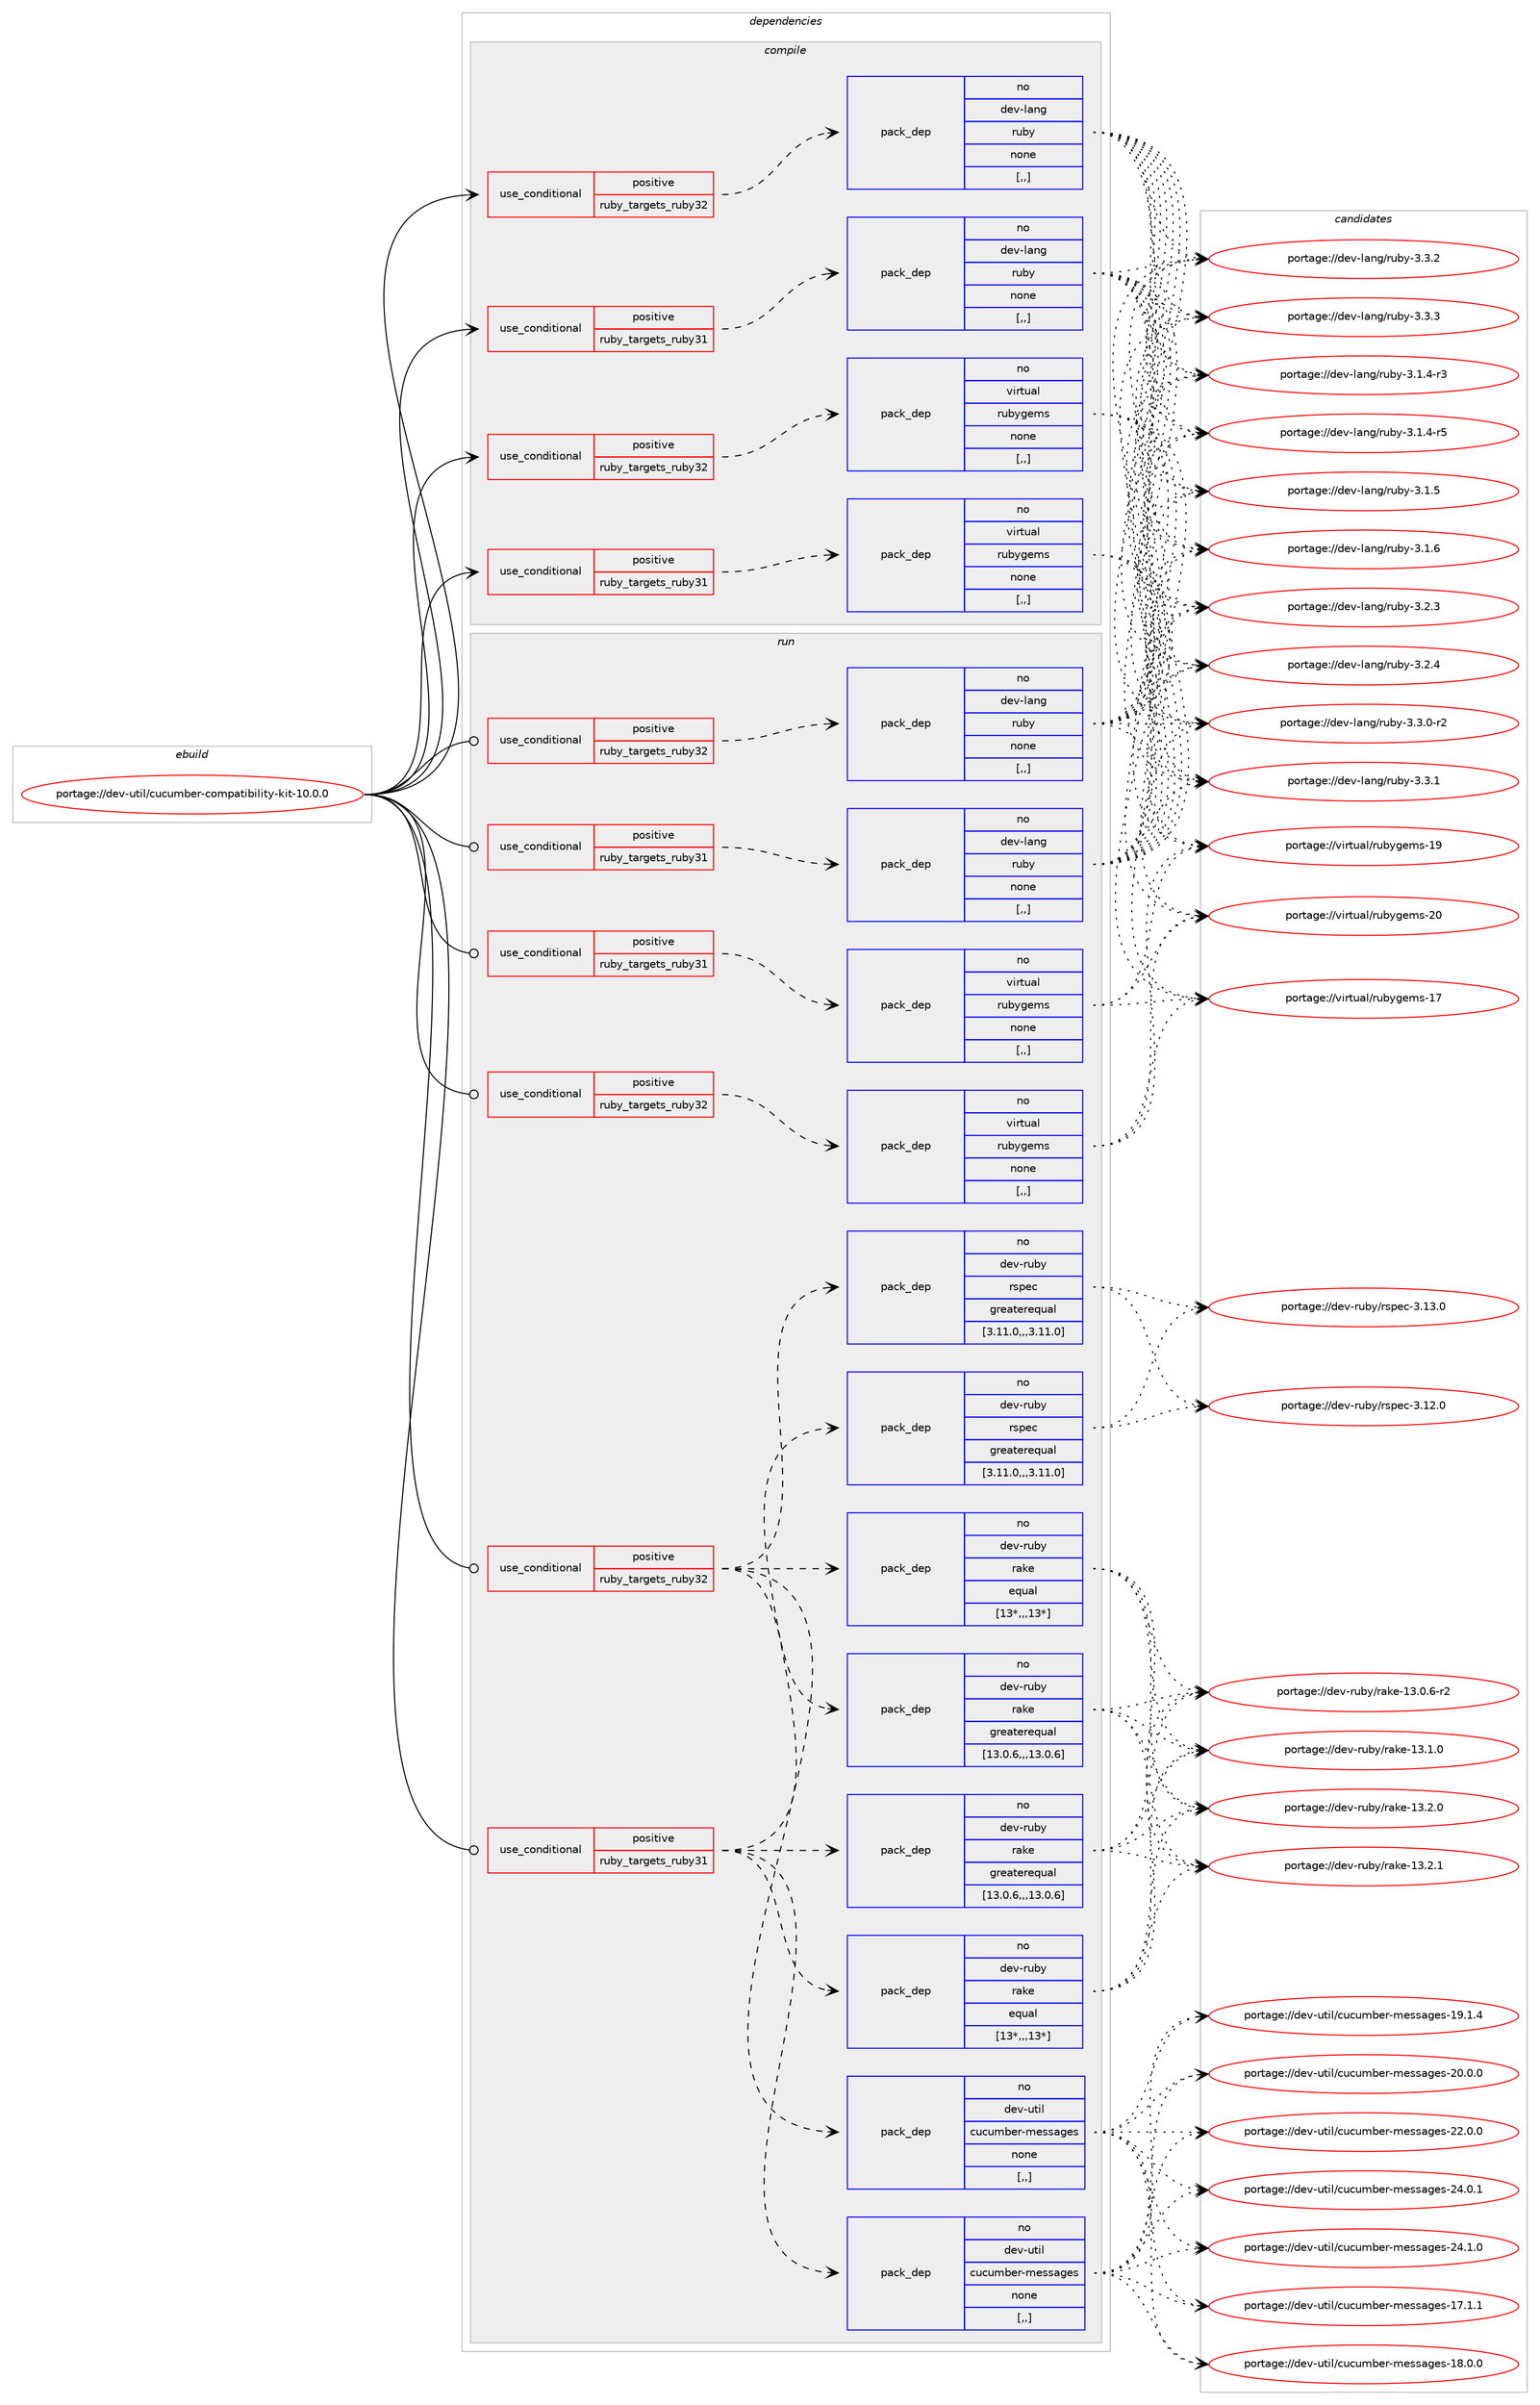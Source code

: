 digraph prolog {

# *************
# Graph options
# *************

newrank=true;
concentrate=true;
compound=true;
graph [rankdir=LR,fontname=Helvetica,fontsize=10,ranksep=1.5];#, ranksep=2.5, nodesep=0.2];
edge  [arrowhead=vee];
node  [fontname=Helvetica,fontsize=10];

# **********
# The ebuild
# **********

subgraph cluster_leftcol {
color=gray;
rank=same;
label=<<i>ebuild</i>>;
id [label="portage://dev-util/cucumber-compatibility-kit-10.0.0", color=red, width=4, href="../dev-util/cucumber-compatibility-kit-10.0.0.svg"];
}

# ****************
# The dependencies
# ****************

subgraph cluster_midcol {
color=gray;
label=<<i>dependencies</i>>;
subgraph cluster_compile {
fillcolor="#eeeeee";
style=filled;
label=<<i>compile</i>>;
subgraph cond58353 {
dependency208482 [label=<<TABLE BORDER="0" CELLBORDER="1" CELLSPACING="0" CELLPADDING="4"><TR><TD ROWSPAN="3" CELLPADDING="10">use_conditional</TD></TR><TR><TD>positive</TD></TR><TR><TD>ruby_targets_ruby31</TD></TR></TABLE>>, shape=none, color=red];
subgraph pack148743 {
dependency208483 [label=<<TABLE BORDER="0" CELLBORDER="1" CELLSPACING="0" CELLPADDING="4" WIDTH="220"><TR><TD ROWSPAN="6" CELLPADDING="30">pack_dep</TD></TR><TR><TD WIDTH="110">no</TD></TR><TR><TD>dev-lang</TD></TR><TR><TD>ruby</TD></TR><TR><TD>none</TD></TR><TR><TD>[,,]</TD></TR></TABLE>>, shape=none, color=blue];
}
dependency208482:e -> dependency208483:w [weight=20,style="dashed",arrowhead="vee"];
}
id:e -> dependency208482:w [weight=20,style="solid",arrowhead="vee"];
subgraph cond58354 {
dependency208484 [label=<<TABLE BORDER="0" CELLBORDER="1" CELLSPACING="0" CELLPADDING="4"><TR><TD ROWSPAN="3" CELLPADDING="10">use_conditional</TD></TR><TR><TD>positive</TD></TR><TR><TD>ruby_targets_ruby31</TD></TR></TABLE>>, shape=none, color=red];
subgraph pack148744 {
dependency208485 [label=<<TABLE BORDER="0" CELLBORDER="1" CELLSPACING="0" CELLPADDING="4" WIDTH="220"><TR><TD ROWSPAN="6" CELLPADDING="30">pack_dep</TD></TR><TR><TD WIDTH="110">no</TD></TR><TR><TD>virtual</TD></TR><TR><TD>rubygems</TD></TR><TR><TD>none</TD></TR><TR><TD>[,,]</TD></TR></TABLE>>, shape=none, color=blue];
}
dependency208484:e -> dependency208485:w [weight=20,style="dashed",arrowhead="vee"];
}
id:e -> dependency208484:w [weight=20,style="solid",arrowhead="vee"];
subgraph cond58355 {
dependency208486 [label=<<TABLE BORDER="0" CELLBORDER="1" CELLSPACING="0" CELLPADDING="4"><TR><TD ROWSPAN="3" CELLPADDING="10">use_conditional</TD></TR><TR><TD>positive</TD></TR><TR><TD>ruby_targets_ruby32</TD></TR></TABLE>>, shape=none, color=red];
subgraph pack148745 {
dependency208487 [label=<<TABLE BORDER="0" CELLBORDER="1" CELLSPACING="0" CELLPADDING="4" WIDTH="220"><TR><TD ROWSPAN="6" CELLPADDING="30">pack_dep</TD></TR><TR><TD WIDTH="110">no</TD></TR><TR><TD>dev-lang</TD></TR><TR><TD>ruby</TD></TR><TR><TD>none</TD></TR><TR><TD>[,,]</TD></TR></TABLE>>, shape=none, color=blue];
}
dependency208486:e -> dependency208487:w [weight=20,style="dashed",arrowhead="vee"];
}
id:e -> dependency208486:w [weight=20,style="solid",arrowhead="vee"];
subgraph cond58356 {
dependency208488 [label=<<TABLE BORDER="0" CELLBORDER="1" CELLSPACING="0" CELLPADDING="4"><TR><TD ROWSPAN="3" CELLPADDING="10">use_conditional</TD></TR><TR><TD>positive</TD></TR><TR><TD>ruby_targets_ruby32</TD></TR></TABLE>>, shape=none, color=red];
subgraph pack148746 {
dependency208489 [label=<<TABLE BORDER="0" CELLBORDER="1" CELLSPACING="0" CELLPADDING="4" WIDTH="220"><TR><TD ROWSPAN="6" CELLPADDING="30">pack_dep</TD></TR><TR><TD WIDTH="110">no</TD></TR><TR><TD>virtual</TD></TR><TR><TD>rubygems</TD></TR><TR><TD>none</TD></TR><TR><TD>[,,]</TD></TR></TABLE>>, shape=none, color=blue];
}
dependency208488:e -> dependency208489:w [weight=20,style="dashed",arrowhead="vee"];
}
id:e -> dependency208488:w [weight=20,style="solid",arrowhead="vee"];
}
subgraph cluster_compileandrun {
fillcolor="#eeeeee";
style=filled;
label=<<i>compile and run</i>>;
}
subgraph cluster_run {
fillcolor="#eeeeee";
style=filled;
label=<<i>run</i>>;
subgraph cond58357 {
dependency208490 [label=<<TABLE BORDER="0" CELLBORDER="1" CELLSPACING="0" CELLPADDING="4"><TR><TD ROWSPAN="3" CELLPADDING="10">use_conditional</TD></TR><TR><TD>positive</TD></TR><TR><TD>ruby_targets_ruby31</TD></TR></TABLE>>, shape=none, color=red];
subgraph pack148747 {
dependency208491 [label=<<TABLE BORDER="0" CELLBORDER="1" CELLSPACING="0" CELLPADDING="4" WIDTH="220"><TR><TD ROWSPAN="6" CELLPADDING="30">pack_dep</TD></TR><TR><TD WIDTH="110">no</TD></TR><TR><TD>dev-lang</TD></TR><TR><TD>ruby</TD></TR><TR><TD>none</TD></TR><TR><TD>[,,]</TD></TR></TABLE>>, shape=none, color=blue];
}
dependency208490:e -> dependency208491:w [weight=20,style="dashed",arrowhead="vee"];
}
id:e -> dependency208490:w [weight=20,style="solid",arrowhead="odot"];
subgraph cond58358 {
dependency208492 [label=<<TABLE BORDER="0" CELLBORDER="1" CELLSPACING="0" CELLPADDING="4"><TR><TD ROWSPAN="3" CELLPADDING="10">use_conditional</TD></TR><TR><TD>positive</TD></TR><TR><TD>ruby_targets_ruby31</TD></TR></TABLE>>, shape=none, color=red];
subgraph pack148748 {
dependency208493 [label=<<TABLE BORDER="0" CELLBORDER="1" CELLSPACING="0" CELLPADDING="4" WIDTH="220"><TR><TD ROWSPAN="6" CELLPADDING="30">pack_dep</TD></TR><TR><TD WIDTH="110">no</TD></TR><TR><TD>dev-util</TD></TR><TR><TD>cucumber-messages</TD></TR><TR><TD>none</TD></TR><TR><TD>[,,]</TD></TR></TABLE>>, shape=none, color=blue];
}
dependency208492:e -> dependency208493:w [weight=20,style="dashed",arrowhead="vee"];
subgraph pack148749 {
dependency208494 [label=<<TABLE BORDER="0" CELLBORDER="1" CELLSPACING="0" CELLPADDING="4" WIDTH="220"><TR><TD ROWSPAN="6" CELLPADDING="30">pack_dep</TD></TR><TR><TD WIDTH="110">no</TD></TR><TR><TD>dev-ruby</TD></TR><TR><TD>rake</TD></TR><TR><TD>greaterequal</TD></TR><TR><TD>[13.0.6,,,13.0.6]</TD></TR></TABLE>>, shape=none, color=blue];
}
dependency208492:e -> dependency208494:w [weight=20,style="dashed",arrowhead="vee"];
subgraph pack148750 {
dependency208495 [label=<<TABLE BORDER="0" CELLBORDER="1" CELLSPACING="0" CELLPADDING="4" WIDTH="220"><TR><TD ROWSPAN="6" CELLPADDING="30">pack_dep</TD></TR><TR><TD WIDTH="110">no</TD></TR><TR><TD>dev-ruby</TD></TR><TR><TD>rake</TD></TR><TR><TD>equal</TD></TR><TR><TD>[13*,,,13*]</TD></TR></TABLE>>, shape=none, color=blue];
}
dependency208492:e -> dependency208495:w [weight=20,style="dashed",arrowhead="vee"];
subgraph pack148751 {
dependency208496 [label=<<TABLE BORDER="0" CELLBORDER="1" CELLSPACING="0" CELLPADDING="4" WIDTH="220"><TR><TD ROWSPAN="6" CELLPADDING="30">pack_dep</TD></TR><TR><TD WIDTH="110">no</TD></TR><TR><TD>dev-ruby</TD></TR><TR><TD>rspec</TD></TR><TR><TD>greaterequal</TD></TR><TR><TD>[3.11.0,,,3.11.0]</TD></TR></TABLE>>, shape=none, color=blue];
}
dependency208492:e -> dependency208496:w [weight=20,style="dashed",arrowhead="vee"];
}
id:e -> dependency208492:w [weight=20,style="solid",arrowhead="odot"];
subgraph cond58359 {
dependency208497 [label=<<TABLE BORDER="0" CELLBORDER="1" CELLSPACING="0" CELLPADDING="4"><TR><TD ROWSPAN="3" CELLPADDING="10">use_conditional</TD></TR><TR><TD>positive</TD></TR><TR><TD>ruby_targets_ruby31</TD></TR></TABLE>>, shape=none, color=red];
subgraph pack148752 {
dependency208498 [label=<<TABLE BORDER="0" CELLBORDER="1" CELLSPACING="0" CELLPADDING="4" WIDTH="220"><TR><TD ROWSPAN="6" CELLPADDING="30">pack_dep</TD></TR><TR><TD WIDTH="110">no</TD></TR><TR><TD>virtual</TD></TR><TR><TD>rubygems</TD></TR><TR><TD>none</TD></TR><TR><TD>[,,]</TD></TR></TABLE>>, shape=none, color=blue];
}
dependency208497:e -> dependency208498:w [weight=20,style="dashed",arrowhead="vee"];
}
id:e -> dependency208497:w [weight=20,style="solid",arrowhead="odot"];
subgraph cond58360 {
dependency208499 [label=<<TABLE BORDER="0" CELLBORDER="1" CELLSPACING="0" CELLPADDING="4"><TR><TD ROWSPAN="3" CELLPADDING="10">use_conditional</TD></TR><TR><TD>positive</TD></TR><TR><TD>ruby_targets_ruby32</TD></TR></TABLE>>, shape=none, color=red];
subgraph pack148753 {
dependency208500 [label=<<TABLE BORDER="0" CELLBORDER="1" CELLSPACING="0" CELLPADDING="4" WIDTH="220"><TR><TD ROWSPAN="6" CELLPADDING="30">pack_dep</TD></TR><TR><TD WIDTH="110">no</TD></TR><TR><TD>dev-lang</TD></TR><TR><TD>ruby</TD></TR><TR><TD>none</TD></TR><TR><TD>[,,]</TD></TR></TABLE>>, shape=none, color=blue];
}
dependency208499:e -> dependency208500:w [weight=20,style="dashed",arrowhead="vee"];
}
id:e -> dependency208499:w [weight=20,style="solid",arrowhead="odot"];
subgraph cond58361 {
dependency208501 [label=<<TABLE BORDER="0" CELLBORDER="1" CELLSPACING="0" CELLPADDING="4"><TR><TD ROWSPAN="3" CELLPADDING="10">use_conditional</TD></TR><TR><TD>positive</TD></TR><TR><TD>ruby_targets_ruby32</TD></TR></TABLE>>, shape=none, color=red];
subgraph pack148754 {
dependency208502 [label=<<TABLE BORDER="0" CELLBORDER="1" CELLSPACING="0" CELLPADDING="4" WIDTH="220"><TR><TD ROWSPAN="6" CELLPADDING="30">pack_dep</TD></TR><TR><TD WIDTH="110">no</TD></TR><TR><TD>dev-util</TD></TR><TR><TD>cucumber-messages</TD></TR><TR><TD>none</TD></TR><TR><TD>[,,]</TD></TR></TABLE>>, shape=none, color=blue];
}
dependency208501:e -> dependency208502:w [weight=20,style="dashed",arrowhead="vee"];
subgraph pack148755 {
dependency208503 [label=<<TABLE BORDER="0" CELLBORDER="1" CELLSPACING="0" CELLPADDING="4" WIDTH="220"><TR><TD ROWSPAN="6" CELLPADDING="30">pack_dep</TD></TR><TR><TD WIDTH="110">no</TD></TR><TR><TD>dev-ruby</TD></TR><TR><TD>rake</TD></TR><TR><TD>greaterequal</TD></TR><TR><TD>[13.0.6,,,13.0.6]</TD></TR></TABLE>>, shape=none, color=blue];
}
dependency208501:e -> dependency208503:w [weight=20,style="dashed",arrowhead="vee"];
subgraph pack148756 {
dependency208504 [label=<<TABLE BORDER="0" CELLBORDER="1" CELLSPACING="0" CELLPADDING="4" WIDTH="220"><TR><TD ROWSPAN="6" CELLPADDING="30">pack_dep</TD></TR><TR><TD WIDTH="110">no</TD></TR><TR><TD>dev-ruby</TD></TR><TR><TD>rake</TD></TR><TR><TD>equal</TD></TR><TR><TD>[13*,,,13*]</TD></TR></TABLE>>, shape=none, color=blue];
}
dependency208501:e -> dependency208504:w [weight=20,style="dashed",arrowhead="vee"];
subgraph pack148757 {
dependency208505 [label=<<TABLE BORDER="0" CELLBORDER="1" CELLSPACING="0" CELLPADDING="4" WIDTH="220"><TR><TD ROWSPAN="6" CELLPADDING="30">pack_dep</TD></TR><TR><TD WIDTH="110">no</TD></TR><TR><TD>dev-ruby</TD></TR><TR><TD>rspec</TD></TR><TR><TD>greaterequal</TD></TR><TR><TD>[3.11.0,,,3.11.0]</TD></TR></TABLE>>, shape=none, color=blue];
}
dependency208501:e -> dependency208505:w [weight=20,style="dashed",arrowhead="vee"];
}
id:e -> dependency208501:w [weight=20,style="solid",arrowhead="odot"];
subgraph cond58362 {
dependency208506 [label=<<TABLE BORDER="0" CELLBORDER="1" CELLSPACING="0" CELLPADDING="4"><TR><TD ROWSPAN="3" CELLPADDING="10">use_conditional</TD></TR><TR><TD>positive</TD></TR><TR><TD>ruby_targets_ruby32</TD></TR></TABLE>>, shape=none, color=red];
subgraph pack148758 {
dependency208507 [label=<<TABLE BORDER="0" CELLBORDER="1" CELLSPACING="0" CELLPADDING="4" WIDTH="220"><TR><TD ROWSPAN="6" CELLPADDING="30">pack_dep</TD></TR><TR><TD WIDTH="110">no</TD></TR><TR><TD>virtual</TD></TR><TR><TD>rubygems</TD></TR><TR><TD>none</TD></TR><TR><TD>[,,]</TD></TR></TABLE>>, shape=none, color=blue];
}
dependency208506:e -> dependency208507:w [weight=20,style="dashed",arrowhead="vee"];
}
id:e -> dependency208506:w [weight=20,style="solid",arrowhead="odot"];
}
}

# **************
# The candidates
# **************

subgraph cluster_choices {
rank=same;
color=gray;
label=<<i>candidates</i>>;

subgraph choice148743 {
color=black;
nodesep=1;
choice100101118451089711010347114117981214551464946524511451 [label="portage://dev-lang/ruby-3.1.4-r3", color=red, width=4,href="../dev-lang/ruby-3.1.4-r3.svg"];
choice100101118451089711010347114117981214551464946524511453 [label="portage://dev-lang/ruby-3.1.4-r5", color=red, width=4,href="../dev-lang/ruby-3.1.4-r5.svg"];
choice10010111845108971101034711411798121455146494653 [label="portage://dev-lang/ruby-3.1.5", color=red, width=4,href="../dev-lang/ruby-3.1.5.svg"];
choice10010111845108971101034711411798121455146494654 [label="portage://dev-lang/ruby-3.1.6", color=red, width=4,href="../dev-lang/ruby-3.1.6.svg"];
choice10010111845108971101034711411798121455146504651 [label="portage://dev-lang/ruby-3.2.3", color=red, width=4,href="../dev-lang/ruby-3.2.3.svg"];
choice10010111845108971101034711411798121455146504652 [label="portage://dev-lang/ruby-3.2.4", color=red, width=4,href="../dev-lang/ruby-3.2.4.svg"];
choice100101118451089711010347114117981214551465146484511450 [label="portage://dev-lang/ruby-3.3.0-r2", color=red, width=4,href="../dev-lang/ruby-3.3.0-r2.svg"];
choice10010111845108971101034711411798121455146514649 [label="portage://dev-lang/ruby-3.3.1", color=red, width=4,href="../dev-lang/ruby-3.3.1.svg"];
choice10010111845108971101034711411798121455146514650 [label="portage://dev-lang/ruby-3.3.2", color=red, width=4,href="../dev-lang/ruby-3.3.2.svg"];
choice10010111845108971101034711411798121455146514651 [label="portage://dev-lang/ruby-3.3.3", color=red, width=4,href="../dev-lang/ruby-3.3.3.svg"];
dependency208483:e -> choice100101118451089711010347114117981214551464946524511451:w [style=dotted,weight="100"];
dependency208483:e -> choice100101118451089711010347114117981214551464946524511453:w [style=dotted,weight="100"];
dependency208483:e -> choice10010111845108971101034711411798121455146494653:w [style=dotted,weight="100"];
dependency208483:e -> choice10010111845108971101034711411798121455146494654:w [style=dotted,weight="100"];
dependency208483:e -> choice10010111845108971101034711411798121455146504651:w [style=dotted,weight="100"];
dependency208483:e -> choice10010111845108971101034711411798121455146504652:w [style=dotted,weight="100"];
dependency208483:e -> choice100101118451089711010347114117981214551465146484511450:w [style=dotted,weight="100"];
dependency208483:e -> choice10010111845108971101034711411798121455146514649:w [style=dotted,weight="100"];
dependency208483:e -> choice10010111845108971101034711411798121455146514650:w [style=dotted,weight="100"];
dependency208483:e -> choice10010111845108971101034711411798121455146514651:w [style=dotted,weight="100"];
}
subgraph choice148744 {
color=black;
nodesep=1;
choice118105114116117971084711411798121103101109115454955 [label="portage://virtual/rubygems-17", color=red, width=4,href="../virtual/rubygems-17.svg"];
choice118105114116117971084711411798121103101109115454957 [label="portage://virtual/rubygems-19", color=red, width=4,href="../virtual/rubygems-19.svg"];
choice118105114116117971084711411798121103101109115455048 [label="portage://virtual/rubygems-20", color=red, width=4,href="../virtual/rubygems-20.svg"];
dependency208485:e -> choice118105114116117971084711411798121103101109115454955:w [style=dotted,weight="100"];
dependency208485:e -> choice118105114116117971084711411798121103101109115454957:w [style=dotted,weight="100"];
dependency208485:e -> choice118105114116117971084711411798121103101109115455048:w [style=dotted,weight="100"];
}
subgraph choice148745 {
color=black;
nodesep=1;
choice100101118451089711010347114117981214551464946524511451 [label="portage://dev-lang/ruby-3.1.4-r3", color=red, width=4,href="../dev-lang/ruby-3.1.4-r3.svg"];
choice100101118451089711010347114117981214551464946524511453 [label="portage://dev-lang/ruby-3.1.4-r5", color=red, width=4,href="../dev-lang/ruby-3.1.4-r5.svg"];
choice10010111845108971101034711411798121455146494653 [label="portage://dev-lang/ruby-3.1.5", color=red, width=4,href="../dev-lang/ruby-3.1.5.svg"];
choice10010111845108971101034711411798121455146494654 [label="portage://dev-lang/ruby-3.1.6", color=red, width=4,href="../dev-lang/ruby-3.1.6.svg"];
choice10010111845108971101034711411798121455146504651 [label="portage://dev-lang/ruby-3.2.3", color=red, width=4,href="../dev-lang/ruby-3.2.3.svg"];
choice10010111845108971101034711411798121455146504652 [label="portage://dev-lang/ruby-3.2.4", color=red, width=4,href="../dev-lang/ruby-3.2.4.svg"];
choice100101118451089711010347114117981214551465146484511450 [label="portage://dev-lang/ruby-3.3.0-r2", color=red, width=4,href="../dev-lang/ruby-3.3.0-r2.svg"];
choice10010111845108971101034711411798121455146514649 [label="portage://dev-lang/ruby-3.3.1", color=red, width=4,href="../dev-lang/ruby-3.3.1.svg"];
choice10010111845108971101034711411798121455146514650 [label="portage://dev-lang/ruby-3.3.2", color=red, width=4,href="../dev-lang/ruby-3.3.2.svg"];
choice10010111845108971101034711411798121455146514651 [label="portage://dev-lang/ruby-3.3.3", color=red, width=4,href="../dev-lang/ruby-3.3.3.svg"];
dependency208487:e -> choice100101118451089711010347114117981214551464946524511451:w [style=dotted,weight="100"];
dependency208487:e -> choice100101118451089711010347114117981214551464946524511453:w [style=dotted,weight="100"];
dependency208487:e -> choice10010111845108971101034711411798121455146494653:w [style=dotted,weight="100"];
dependency208487:e -> choice10010111845108971101034711411798121455146494654:w [style=dotted,weight="100"];
dependency208487:e -> choice10010111845108971101034711411798121455146504651:w [style=dotted,weight="100"];
dependency208487:e -> choice10010111845108971101034711411798121455146504652:w [style=dotted,weight="100"];
dependency208487:e -> choice100101118451089711010347114117981214551465146484511450:w [style=dotted,weight="100"];
dependency208487:e -> choice10010111845108971101034711411798121455146514649:w [style=dotted,weight="100"];
dependency208487:e -> choice10010111845108971101034711411798121455146514650:w [style=dotted,weight="100"];
dependency208487:e -> choice10010111845108971101034711411798121455146514651:w [style=dotted,weight="100"];
}
subgraph choice148746 {
color=black;
nodesep=1;
choice118105114116117971084711411798121103101109115454955 [label="portage://virtual/rubygems-17", color=red, width=4,href="../virtual/rubygems-17.svg"];
choice118105114116117971084711411798121103101109115454957 [label="portage://virtual/rubygems-19", color=red, width=4,href="../virtual/rubygems-19.svg"];
choice118105114116117971084711411798121103101109115455048 [label="portage://virtual/rubygems-20", color=red, width=4,href="../virtual/rubygems-20.svg"];
dependency208489:e -> choice118105114116117971084711411798121103101109115454955:w [style=dotted,weight="100"];
dependency208489:e -> choice118105114116117971084711411798121103101109115454957:w [style=dotted,weight="100"];
dependency208489:e -> choice118105114116117971084711411798121103101109115455048:w [style=dotted,weight="100"];
}
subgraph choice148747 {
color=black;
nodesep=1;
choice100101118451089711010347114117981214551464946524511451 [label="portage://dev-lang/ruby-3.1.4-r3", color=red, width=4,href="../dev-lang/ruby-3.1.4-r3.svg"];
choice100101118451089711010347114117981214551464946524511453 [label="portage://dev-lang/ruby-3.1.4-r5", color=red, width=4,href="../dev-lang/ruby-3.1.4-r5.svg"];
choice10010111845108971101034711411798121455146494653 [label="portage://dev-lang/ruby-3.1.5", color=red, width=4,href="../dev-lang/ruby-3.1.5.svg"];
choice10010111845108971101034711411798121455146494654 [label="portage://dev-lang/ruby-3.1.6", color=red, width=4,href="../dev-lang/ruby-3.1.6.svg"];
choice10010111845108971101034711411798121455146504651 [label="portage://dev-lang/ruby-3.2.3", color=red, width=4,href="../dev-lang/ruby-3.2.3.svg"];
choice10010111845108971101034711411798121455146504652 [label="portage://dev-lang/ruby-3.2.4", color=red, width=4,href="../dev-lang/ruby-3.2.4.svg"];
choice100101118451089711010347114117981214551465146484511450 [label="portage://dev-lang/ruby-3.3.0-r2", color=red, width=4,href="../dev-lang/ruby-3.3.0-r2.svg"];
choice10010111845108971101034711411798121455146514649 [label="portage://dev-lang/ruby-3.3.1", color=red, width=4,href="../dev-lang/ruby-3.3.1.svg"];
choice10010111845108971101034711411798121455146514650 [label="portage://dev-lang/ruby-3.3.2", color=red, width=4,href="../dev-lang/ruby-3.3.2.svg"];
choice10010111845108971101034711411798121455146514651 [label="portage://dev-lang/ruby-3.3.3", color=red, width=4,href="../dev-lang/ruby-3.3.3.svg"];
dependency208491:e -> choice100101118451089711010347114117981214551464946524511451:w [style=dotted,weight="100"];
dependency208491:e -> choice100101118451089711010347114117981214551464946524511453:w [style=dotted,weight="100"];
dependency208491:e -> choice10010111845108971101034711411798121455146494653:w [style=dotted,weight="100"];
dependency208491:e -> choice10010111845108971101034711411798121455146494654:w [style=dotted,weight="100"];
dependency208491:e -> choice10010111845108971101034711411798121455146504651:w [style=dotted,weight="100"];
dependency208491:e -> choice10010111845108971101034711411798121455146504652:w [style=dotted,weight="100"];
dependency208491:e -> choice100101118451089711010347114117981214551465146484511450:w [style=dotted,weight="100"];
dependency208491:e -> choice10010111845108971101034711411798121455146514649:w [style=dotted,weight="100"];
dependency208491:e -> choice10010111845108971101034711411798121455146514650:w [style=dotted,weight="100"];
dependency208491:e -> choice10010111845108971101034711411798121455146514651:w [style=dotted,weight="100"];
}
subgraph choice148748 {
color=black;
nodesep=1;
choice1001011184511711610510847991179911710998101114451091011151159710310111545495546494649 [label="portage://dev-util/cucumber-messages-17.1.1", color=red, width=4,href="../dev-util/cucumber-messages-17.1.1.svg"];
choice1001011184511711610510847991179911710998101114451091011151159710310111545495646484648 [label="portage://dev-util/cucumber-messages-18.0.0", color=red, width=4,href="../dev-util/cucumber-messages-18.0.0.svg"];
choice1001011184511711610510847991179911710998101114451091011151159710310111545495746494652 [label="portage://dev-util/cucumber-messages-19.1.4", color=red, width=4,href="../dev-util/cucumber-messages-19.1.4.svg"];
choice1001011184511711610510847991179911710998101114451091011151159710310111545504846484648 [label="portage://dev-util/cucumber-messages-20.0.0", color=red, width=4,href="../dev-util/cucumber-messages-20.0.0.svg"];
choice1001011184511711610510847991179911710998101114451091011151159710310111545505046484648 [label="portage://dev-util/cucumber-messages-22.0.0", color=red, width=4,href="../dev-util/cucumber-messages-22.0.0.svg"];
choice1001011184511711610510847991179911710998101114451091011151159710310111545505246484649 [label="portage://dev-util/cucumber-messages-24.0.1", color=red, width=4,href="../dev-util/cucumber-messages-24.0.1.svg"];
choice1001011184511711610510847991179911710998101114451091011151159710310111545505246494648 [label="portage://dev-util/cucumber-messages-24.1.0", color=red, width=4,href="../dev-util/cucumber-messages-24.1.0.svg"];
dependency208493:e -> choice1001011184511711610510847991179911710998101114451091011151159710310111545495546494649:w [style=dotted,weight="100"];
dependency208493:e -> choice1001011184511711610510847991179911710998101114451091011151159710310111545495646484648:w [style=dotted,weight="100"];
dependency208493:e -> choice1001011184511711610510847991179911710998101114451091011151159710310111545495746494652:w [style=dotted,weight="100"];
dependency208493:e -> choice1001011184511711610510847991179911710998101114451091011151159710310111545504846484648:w [style=dotted,weight="100"];
dependency208493:e -> choice1001011184511711610510847991179911710998101114451091011151159710310111545505046484648:w [style=dotted,weight="100"];
dependency208493:e -> choice1001011184511711610510847991179911710998101114451091011151159710310111545505246484649:w [style=dotted,weight="100"];
dependency208493:e -> choice1001011184511711610510847991179911710998101114451091011151159710310111545505246494648:w [style=dotted,weight="100"];
}
subgraph choice148749 {
color=black;
nodesep=1;
choice10010111845114117981214711497107101454951464846544511450 [label="portage://dev-ruby/rake-13.0.6-r2", color=red, width=4,href="../dev-ruby/rake-13.0.6-r2.svg"];
choice1001011184511411798121471149710710145495146494648 [label="portage://dev-ruby/rake-13.1.0", color=red, width=4,href="../dev-ruby/rake-13.1.0.svg"];
choice1001011184511411798121471149710710145495146504648 [label="portage://dev-ruby/rake-13.2.0", color=red, width=4,href="../dev-ruby/rake-13.2.0.svg"];
choice1001011184511411798121471149710710145495146504649 [label="portage://dev-ruby/rake-13.2.1", color=red, width=4,href="../dev-ruby/rake-13.2.1.svg"];
dependency208494:e -> choice10010111845114117981214711497107101454951464846544511450:w [style=dotted,weight="100"];
dependency208494:e -> choice1001011184511411798121471149710710145495146494648:w [style=dotted,weight="100"];
dependency208494:e -> choice1001011184511411798121471149710710145495146504648:w [style=dotted,weight="100"];
dependency208494:e -> choice1001011184511411798121471149710710145495146504649:w [style=dotted,weight="100"];
}
subgraph choice148750 {
color=black;
nodesep=1;
choice10010111845114117981214711497107101454951464846544511450 [label="portage://dev-ruby/rake-13.0.6-r2", color=red, width=4,href="../dev-ruby/rake-13.0.6-r2.svg"];
choice1001011184511411798121471149710710145495146494648 [label="portage://dev-ruby/rake-13.1.0", color=red, width=4,href="../dev-ruby/rake-13.1.0.svg"];
choice1001011184511411798121471149710710145495146504648 [label="portage://dev-ruby/rake-13.2.0", color=red, width=4,href="../dev-ruby/rake-13.2.0.svg"];
choice1001011184511411798121471149710710145495146504649 [label="portage://dev-ruby/rake-13.2.1", color=red, width=4,href="../dev-ruby/rake-13.2.1.svg"];
dependency208495:e -> choice10010111845114117981214711497107101454951464846544511450:w [style=dotted,weight="100"];
dependency208495:e -> choice1001011184511411798121471149710710145495146494648:w [style=dotted,weight="100"];
dependency208495:e -> choice1001011184511411798121471149710710145495146504648:w [style=dotted,weight="100"];
dependency208495:e -> choice1001011184511411798121471149710710145495146504649:w [style=dotted,weight="100"];
}
subgraph choice148751 {
color=black;
nodesep=1;
choice1001011184511411798121471141151121019945514649504648 [label="portage://dev-ruby/rspec-3.12.0", color=red, width=4,href="../dev-ruby/rspec-3.12.0.svg"];
choice1001011184511411798121471141151121019945514649514648 [label="portage://dev-ruby/rspec-3.13.0", color=red, width=4,href="../dev-ruby/rspec-3.13.0.svg"];
dependency208496:e -> choice1001011184511411798121471141151121019945514649504648:w [style=dotted,weight="100"];
dependency208496:e -> choice1001011184511411798121471141151121019945514649514648:w [style=dotted,weight="100"];
}
subgraph choice148752 {
color=black;
nodesep=1;
choice118105114116117971084711411798121103101109115454955 [label="portage://virtual/rubygems-17", color=red, width=4,href="../virtual/rubygems-17.svg"];
choice118105114116117971084711411798121103101109115454957 [label="portage://virtual/rubygems-19", color=red, width=4,href="../virtual/rubygems-19.svg"];
choice118105114116117971084711411798121103101109115455048 [label="portage://virtual/rubygems-20", color=red, width=4,href="../virtual/rubygems-20.svg"];
dependency208498:e -> choice118105114116117971084711411798121103101109115454955:w [style=dotted,weight="100"];
dependency208498:e -> choice118105114116117971084711411798121103101109115454957:w [style=dotted,weight="100"];
dependency208498:e -> choice118105114116117971084711411798121103101109115455048:w [style=dotted,weight="100"];
}
subgraph choice148753 {
color=black;
nodesep=1;
choice100101118451089711010347114117981214551464946524511451 [label="portage://dev-lang/ruby-3.1.4-r3", color=red, width=4,href="../dev-lang/ruby-3.1.4-r3.svg"];
choice100101118451089711010347114117981214551464946524511453 [label="portage://dev-lang/ruby-3.1.4-r5", color=red, width=4,href="../dev-lang/ruby-3.1.4-r5.svg"];
choice10010111845108971101034711411798121455146494653 [label="portage://dev-lang/ruby-3.1.5", color=red, width=4,href="../dev-lang/ruby-3.1.5.svg"];
choice10010111845108971101034711411798121455146494654 [label="portage://dev-lang/ruby-3.1.6", color=red, width=4,href="../dev-lang/ruby-3.1.6.svg"];
choice10010111845108971101034711411798121455146504651 [label="portage://dev-lang/ruby-3.2.3", color=red, width=4,href="../dev-lang/ruby-3.2.3.svg"];
choice10010111845108971101034711411798121455146504652 [label="portage://dev-lang/ruby-3.2.4", color=red, width=4,href="../dev-lang/ruby-3.2.4.svg"];
choice100101118451089711010347114117981214551465146484511450 [label="portage://dev-lang/ruby-3.3.0-r2", color=red, width=4,href="../dev-lang/ruby-3.3.0-r2.svg"];
choice10010111845108971101034711411798121455146514649 [label="portage://dev-lang/ruby-3.3.1", color=red, width=4,href="../dev-lang/ruby-3.3.1.svg"];
choice10010111845108971101034711411798121455146514650 [label="portage://dev-lang/ruby-3.3.2", color=red, width=4,href="../dev-lang/ruby-3.3.2.svg"];
choice10010111845108971101034711411798121455146514651 [label="portage://dev-lang/ruby-3.3.3", color=red, width=4,href="../dev-lang/ruby-3.3.3.svg"];
dependency208500:e -> choice100101118451089711010347114117981214551464946524511451:w [style=dotted,weight="100"];
dependency208500:e -> choice100101118451089711010347114117981214551464946524511453:w [style=dotted,weight="100"];
dependency208500:e -> choice10010111845108971101034711411798121455146494653:w [style=dotted,weight="100"];
dependency208500:e -> choice10010111845108971101034711411798121455146494654:w [style=dotted,weight="100"];
dependency208500:e -> choice10010111845108971101034711411798121455146504651:w [style=dotted,weight="100"];
dependency208500:e -> choice10010111845108971101034711411798121455146504652:w [style=dotted,weight="100"];
dependency208500:e -> choice100101118451089711010347114117981214551465146484511450:w [style=dotted,weight="100"];
dependency208500:e -> choice10010111845108971101034711411798121455146514649:w [style=dotted,weight="100"];
dependency208500:e -> choice10010111845108971101034711411798121455146514650:w [style=dotted,weight="100"];
dependency208500:e -> choice10010111845108971101034711411798121455146514651:w [style=dotted,weight="100"];
}
subgraph choice148754 {
color=black;
nodesep=1;
choice1001011184511711610510847991179911710998101114451091011151159710310111545495546494649 [label="portage://dev-util/cucumber-messages-17.1.1", color=red, width=4,href="../dev-util/cucumber-messages-17.1.1.svg"];
choice1001011184511711610510847991179911710998101114451091011151159710310111545495646484648 [label="portage://dev-util/cucumber-messages-18.0.0", color=red, width=4,href="../dev-util/cucumber-messages-18.0.0.svg"];
choice1001011184511711610510847991179911710998101114451091011151159710310111545495746494652 [label="portage://dev-util/cucumber-messages-19.1.4", color=red, width=4,href="../dev-util/cucumber-messages-19.1.4.svg"];
choice1001011184511711610510847991179911710998101114451091011151159710310111545504846484648 [label="portage://dev-util/cucumber-messages-20.0.0", color=red, width=4,href="../dev-util/cucumber-messages-20.0.0.svg"];
choice1001011184511711610510847991179911710998101114451091011151159710310111545505046484648 [label="portage://dev-util/cucumber-messages-22.0.0", color=red, width=4,href="../dev-util/cucumber-messages-22.0.0.svg"];
choice1001011184511711610510847991179911710998101114451091011151159710310111545505246484649 [label="portage://dev-util/cucumber-messages-24.0.1", color=red, width=4,href="../dev-util/cucumber-messages-24.0.1.svg"];
choice1001011184511711610510847991179911710998101114451091011151159710310111545505246494648 [label="portage://dev-util/cucumber-messages-24.1.0", color=red, width=4,href="../dev-util/cucumber-messages-24.1.0.svg"];
dependency208502:e -> choice1001011184511711610510847991179911710998101114451091011151159710310111545495546494649:w [style=dotted,weight="100"];
dependency208502:e -> choice1001011184511711610510847991179911710998101114451091011151159710310111545495646484648:w [style=dotted,weight="100"];
dependency208502:e -> choice1001011184511711610510847991179911710998101114451091011151159710310111545495746494652:w [style=dotted,weight="100"];
dependency208502:e -> choice1001011184511711610510847991179911710998101114451091011151159710310111545504846484648:w [style=dotted,weight="100"];
dependency208502:e -> choice1001011184511711610510847991179911710998101114451091011151159710310111545505046484648:w [style=dotted,weight="100"];
dependency208502:e -> choice1001011184511711610510847991179911710998101114451091011151159710310111545505246484649:w [style=dotted,weight="100"];
dependency208502:e -> choice1001011184511711610510847991179911710998101114451091011151159710310111545505246494648:w [style=dotted,weight="100"];
}
subgraph choice148755 {
color=black;
nodesep=1;
choice10010111845114117981214711497107101454951464846544511450 [label="portage://dev-ruby/rake-13.0.6-r2", color=red, width=4,href="../dev-ruby/rake-13.0.6-r2.svg"];
choice1001011184511411798121471149710710145495146494648 [label="portage://dev-ruby/rake-13.1.0", color=red, width=4,href="../dev-ruby/rake-13.1.0.svg"];
choice1001011184511411798121471149710710145495146504648 [label="portage://dev-ruby/rake-13.2.0", color=red, width=4,href="../dev-ruby/rake-13.2.0.svg"];
choice1001011184511411798121471149710710145495146504649 [label="portage://dev-ruby/rake-13.2.1", color=red, width=4,href="../dev-ruby/rake-13.2.1.svg"];
dependency208503:e -> choice10010111845114117981214711497107101454951464846544511450:w [style=dotted,weight="100"];
dependency208503:e -> choice1001011184511411798121471149710710145495146494648:w [style=dotted,weight="100"];
dependency208503:e -> choice1001011184511411798121471149710710145495146504648:w [style=dotted,weight="100"];
dependency208503:e -> choice1001011184511411798121471149710710145495146504649:w [style=dotted,weight="100"];
}
subgraph choice148756 {
color=black;
nodesep=1;
choice10010111845114117981214711497107101454951464846544511450 [label="portage://dev-ruby/rake-13.0.6-r2", color=red, width=4,href="../dev-ruby/rake-13.0.6-r2.svg"];
choice1001011184511411798121471149710710145495146494648 [label="portage://dev-ruby/rake-13.1.0", color=red, width=4,href="../dev-ruby/rake-13.1.0.svg"];
choice1001011184511411798121471149710710145495146504648 [label="portage://dev-ruby/rake-13.2.0", color=red, width=4,href="../dev-ruby/rake-13.2.0.svg"];
choice1001011184511411798121471149710710145495146504649 [label="portage://dev-ruby/rake-13.2.1", color=red, width=4,href="../dev-ruby/rake-13.2.1.svg"];
dependency208504:e -> choice10010111845114117981214711497107101454951464846544511450:w [style=dotted,weight="100"];
dependency208504:e -> choice1001011184511411798121471149710710145495146494648:w [style=dotted,weight="100"];
dependency208504:e -> choice1001011184511411798121471149710710145495146504648:w [style=dotted,weight="100"];
dependency208504:e -> choice1001011184511411798121471149710710145495146504649:w [style=dotted,weight="100"];
}
subgraph choice148757 {
color=black;
nodesep=1;
choice1001011184511411798121471141151121019945514649504648 [label="portage://dev-ruby/rspec-3.12.0", color=red, width=4,href="../dev-ruby/rspec-3.12.0.svg"];
choice1001011184511411798121471141151121019945514649514648 [label="portage://dev-ruby/rspec-3.13.0", color=red, width=4,href="../dev-ruby/rspec-3.13.0.svg"];
dependency208505:e -> choice1001011184511411798121471141151121019945514649504648:w [style=dotted,weight="100"];
dependency208505:e -> choice1001011184511411798121471141151121019945514649514648:w [style=dotted,weight="100"];
}
subgraph choice148758 {
color=black;
nodesep=1;
choice118105114116117971084711411798121103101109115454955 [label="portage://virtual/rubygems-17", color=red, width=4,href="../virtual/rubygems-17.svg"];
choice118105114116117971084711411798121103101109115454957 [label="portage://virtual/rubygems-19", color=red, width=4,href="../virtual/rubygems-19.svg"];
choice118105114116117971084711411798121103101109115455048 [label="portage://virtual/rubygems-20", color=red, width=4,href="../virtual/rubygems-20.svg"];
dependency208507:e -> choice118105114116117971084711411798121103101109115454955:w [style=dotted,weight="100"];
dependency208507:e -> choice118105114116117971084711411798121103101109115454957:w [style=dotted,weight="100"];
dependency208507:e -> choice118105114116117971084711411798121103101109115455048:w [style=dotted,weight="100"];
}
}

}
